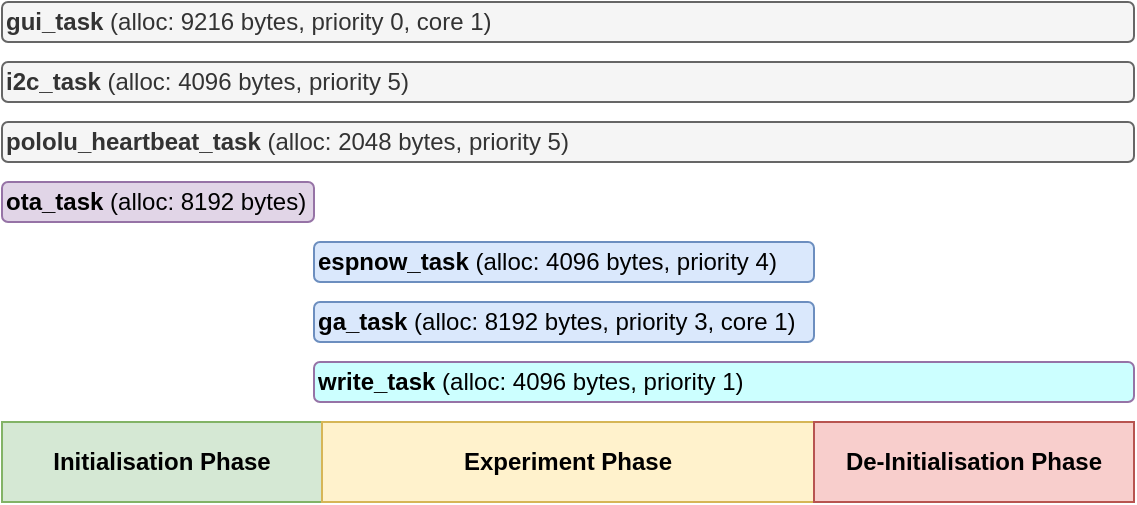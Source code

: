 <mxfile version="26.1.1">
  <diagram name="Page-1" id="-oxwu8x30tuhtqJhb2ir">
    <mxGraphModel dx="993" dy="568" grid="1" gridSize="10" guides="1" tooltips="1" connect="1" arrows="1" fold="1" page="1" pageScale="1" pageWidth="827" pageHeight="583" math="0" shadow="0">
      <root>
        <mxCell id="0" />
        <mxCell id="1" parent="0" />
        <mxCell id="Psostr931wlDsBuMMPds-2" value="&lt;b&gt;Initialisation Phase&lt;/b&gt;" style="rounded=0;whiteSpace=wrap;html=1;fillColor=#d5e8d4;strokeColor=#82b366;" vertex="1" parent="1">
          <mxGeometry x="130" y="320" width="160" height="40" as="geometry" />
        </mxCell>
        <mxCell id="Psostr931wlDsBuMMPds-3" value="&lt;b&gt;Experiment Phase&lt;/b&gt;" style="rounded=0;whiteSpace=wrap;html=1;fillColor=#fff2cc;strokeColor=#d6b656;" vertex="1" parent="1">
          <mxGeometry x="290" y="320" width="246" height="40" as="geometry" />
        </mxCell>
        <mxCell id="Psostr931wlDsBuMMPds-4" value="&lt;b&gt;De-Initialisation Phase&lt;/b&gt;" style="rounded=0;whiteSpace=wrap;html=1;fillColor=#f8cecc;strokeColor=#b85450;" vertex="1" parent="1">
          <mxGeometry x="536" y="320" width="160" height="40" as="geometry" />
        </mxCell>
        <mxCell id="Psostr931wlDsBuMMPds-5" value="&lt;b&gt;gui_task&lt;/b&gt;&amp;nbsp;(alloc: 9216 bytes, priority 0, core 1)" style="rounded=1;whiteSpace=wrap;html=1;fillColor=#f5f5f5;fontColor=#333333;strokeColor=#666666;align=left;" vertex="1" parent="1">
          <mxGeometry x="130" y="110" width="566" height="20" as="geometry" />
        </mxCell>
        <mxCell id="Psostr931wlDsBuMMPds-6" value="&lt;b&gt;i2c_task&amp;nbsp;&lt;/b&gt;(alloc: 4096 bytes, priority 5)" style="rounded=1;whiteSpace=wrap;html=1;fillColor=#f5f5f5;fontColor=#333333;strokeColor=#666666;align=left;" vertex="1" parent="1">
          <mxGeometry x="130" y="140" width="566" height="20" as="geometry" />
        </mxCell>
        <mxCell id="Psostr931wlDsBuMMPds-7" value="&lt;b&gt;ota_task &lt;/b&gt;(alloc: 8192 bytes)" style="rounded=1;whiteSpace=wrap;html=1;fillColor=#e1d5e7;strokeColor=#9673a6;align=left;" vertex="1" parent="1">
          <mxGeometry x="130" y="200" width="156" height="20" as="geometry" />
        </mxCell>
        <mxCell id="Psostr931wlDsBuMMPds-9" value="&lt;b&gt;espnow_task &lt;/b&gt;(alloc: 4096 bytes, priority 4)" style="rounded=1;whiteSpace=wrap;html=1;fillColor=#dae8fc;strokeColor=#6c8ebf;align=left;" vertex="1" parent="1">
          <mxGeometry x="286" y="230" width="250" height="20" as="geometry" />
        </mxCell>
        <mxCell id="Psostr931wlDsBuMMPds-10" value="&lt;b&gt;ga_task &lt;/b&gt;(alloc: 8192 bytes, priority 3, core 1)" style="rounded=1;whiteSpace=wrap;html=1;fillColor=#dae8fc;strokeColor=#6c8ebf;align=left;" vertex="1" parent="1">
          <mxGeometry x="286" y="260" width="250" height="20" as="geometry" />
        </mxCell>
        <mxCell id="Psostr931wlDsBuMMPds-11" value="&lt;b&gt;pololu_heartbeat_task &lt;/b&gt;(alloc: 2048 bytes, priority 5)" style="rounded=1;whiteSpace=wrap;html=1;fillColor=#f5f5f5;fontColor=#333333;strokeColor=#666666;align=left;" vertex="1" parent="1">
          <mxGeometry x="130" y="170" width="566" height="20" as="geometry" />
        </mxCell>
        <mxCell id="Psostr931wlDsBuMMPds-12" value="&lt;b&gt;write_task &lt;/b&gt;(alloc: 4096 bytes, priority 1)" style="rounded=1;whiteSpace=wrap;html=1;fillColor=#CCFFFF;strokeColor=#9673a6;align=left;" vertex="1" parent="1">
          <mxGeometry x="286" y="290" width="410" height="20" as="geometry" />
        </mxCell>
      </root>
    </mxGraphModel>
  </diagram>
</mxfile>
